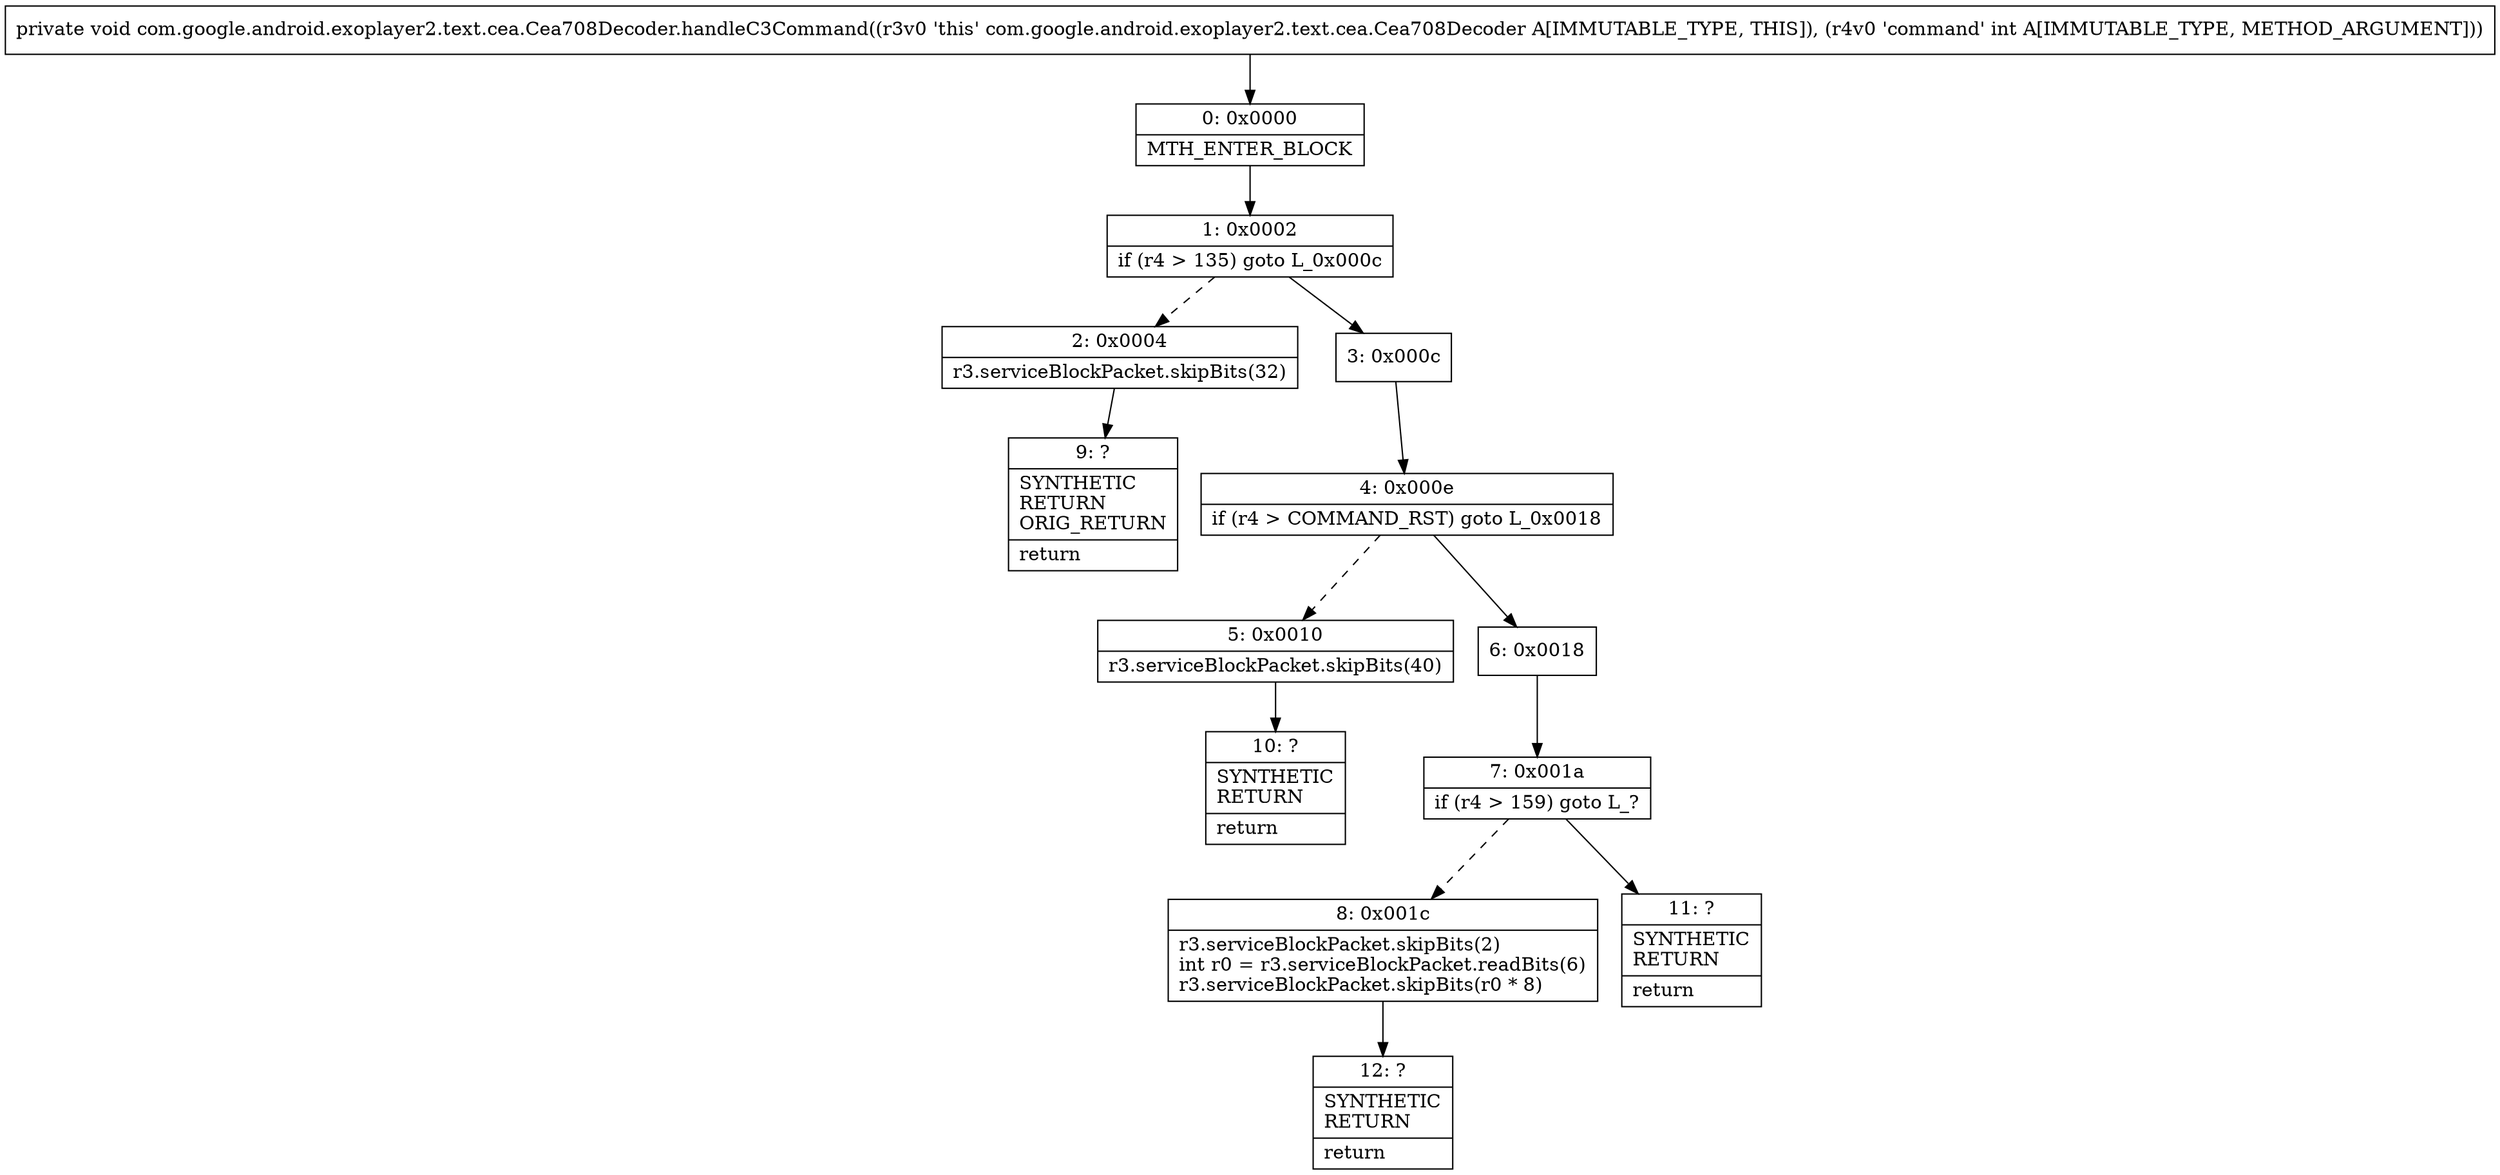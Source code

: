 digraph "CFG forcom.google.android.exoplayer2.text.cea.Cea708Decoder.handleC3Command(I)V" {
Node_0 [shape=record,label="{0\:\ 0x0000|MTH_ENTER_BLOCK\l}"];
Node_1 [shape=record,label="{1\:\ 0x0002|if (r4 \> 135) goto L_0x000c\l}"];
Node_2 [shape=record,label="{2\:\ 0x0004|r3.serviceBlockPacket.skipBits(32)\l}"];
Node_3 [shape=record,label="{3\:\ 0x000c}"];
Node_4 [shape=record,label="{4\:\ 0x000e|if (r4 \> COMMAND_RST) goto L_0x0018\l}"];
Node_5 [shape=record,label="{5\:\ 0x0010|r3.serviceBlockPacket.skipBits(40)\l}"];
Node_6 [shape=record,label="{6\:\ 0x0018}"];
Node_7 [shape=record,label="{7\:\ 0x001a|if (r4 \> 159) goto L_?\l}"];
Node_8 [shape=record,label="{8\:\ 0x001c|r3.serviceBlockPacket.skipBits(2)\lint r0 = r3.serviceBlockPacket.readBits(6)\lr3.serviceBlockPacket.skipBits(r0 * 8)\l}"];
Node_9 [shape=record,label="{9\:\ ?|SYNTHETIC\lRETURN\lORIG_RETURN\l|return\l}"];
Node_10 [shape=record,label="{10\:\ ?|SYNTHETIC\lRETURN\l|return\l}"];
Node_11 [shape=record,label="{11\:\ ?|SYNTHETIC\lRETURN\l|return\l}"];
Node_12 [shape=record,label="{12\:\ ?|SYNTHETIC\lRETURN\l|return\l}"];
MethodNode[shape=record,label="{private void com.google.android.exoplayer2.text.cea.Cea708Decoder.handleC3Command((r3v0 'this' com.google.android.exoplayer2.text.cea.Cea708Decoder A[IMMUTABLE_TYPE, THIS]), (r4v0 'command' int A[IMMUTABLE_TYPE, METHOD_ARGUMENT])) }"];
MethodNode -> Node_0;
Node_0 -> Node_1;
Node_1 -> Node_2[style=dashed];
Node_1 -> Node_3;
Node_2 -> Node_9;
Node_3 -> Node_4;
Node_4 -> Node_5[style=dashed];
Node_4 -> Node_6;
Node_5 -> Node_10;
Node_6 -> Node_7;
Node_7 -> Node_8[style=dashed];
Node_7 -> Node_11;
Node_8 -> Node_12;
}

